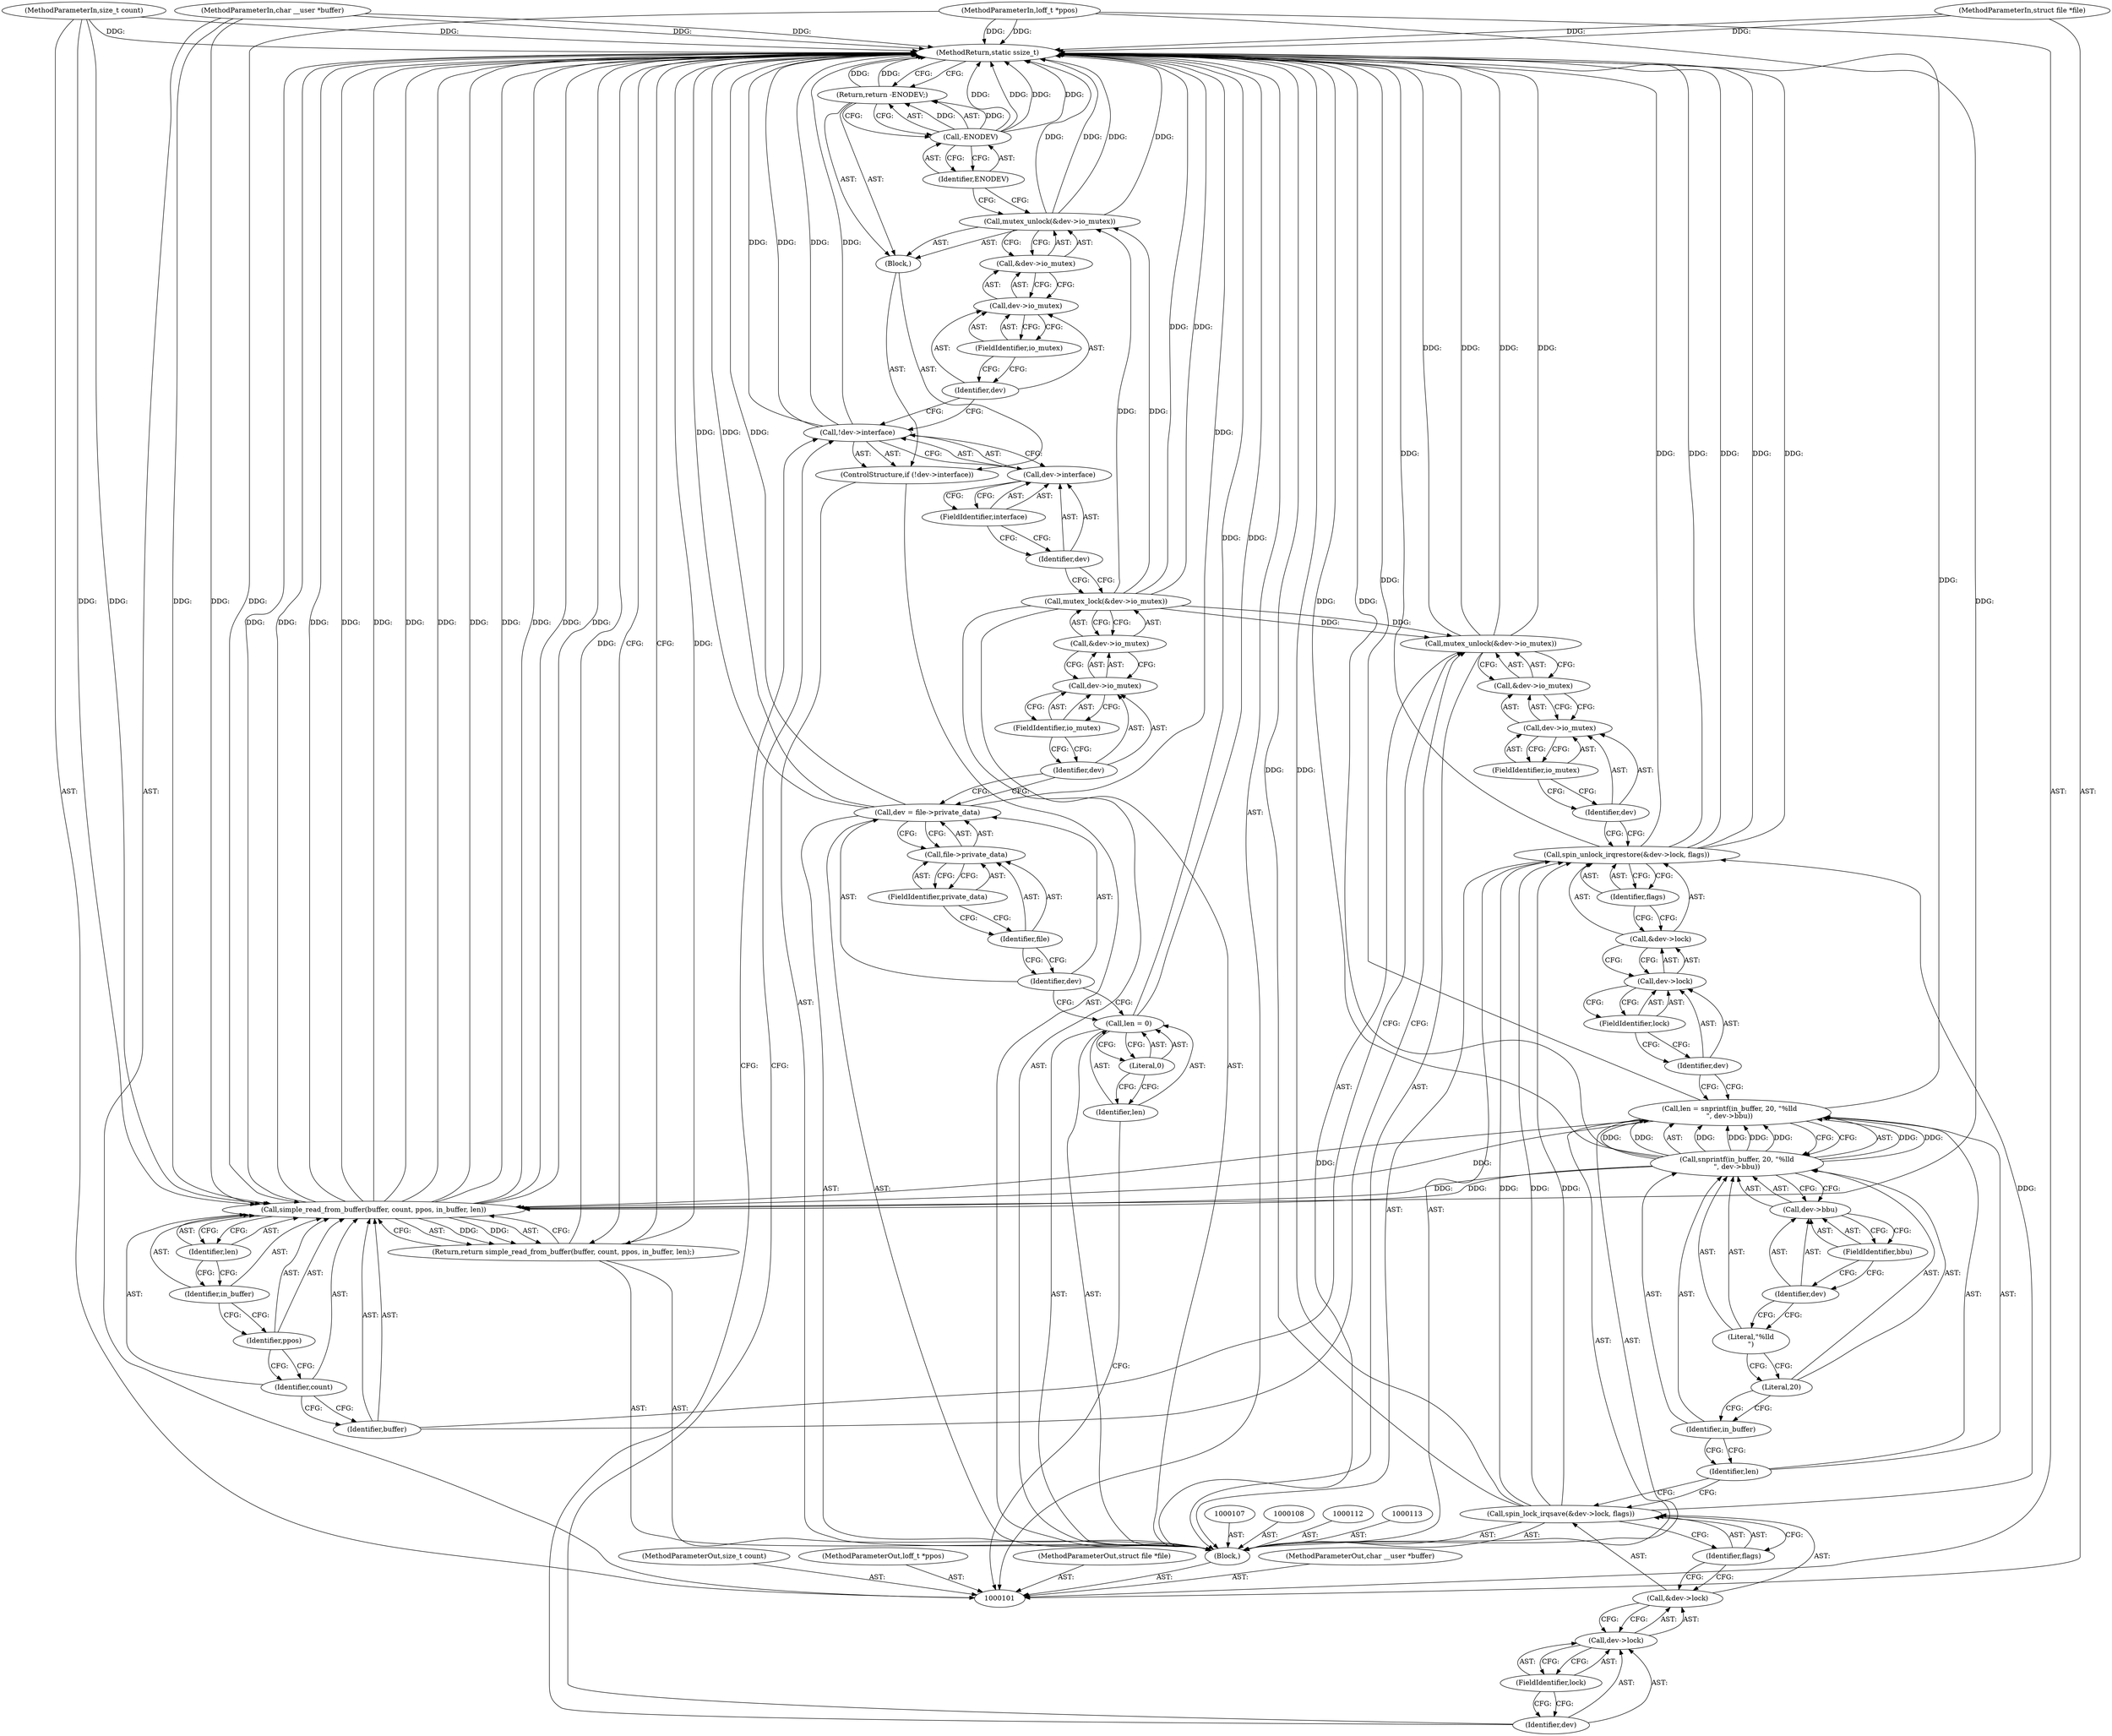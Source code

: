 digraph "0_linux_f1e255d60ae66a9f672ff9a207ee6cd8e33d2679" {
"1000171" [label="(MethodReturn,static ssize_t)"];
"1000102" [label="(MethodParameterIn,struct file *file)"];
"1000240" [label="(MethodParameterOut,struct file *file)"];
"1000103" [label="(MethodParameterIn,char __user *buffer)"];
"1000241" [label="(MethodParameterOut,char __user *buffer)"];
"1000104" [label="(MethodParameterIn,size_t count)"];
"1000242" [label="(MethodParameterOut,size_t count)"];
"1000120" [label="(Call,&dev->io_mutex)"];
"1000121" [label="(Call,dev->io_mutex)"];
"1000122" [label="(Identifier,dev)"];
"1000123" [label="(FieldIdentifier,io_mutex)"];
"1000119" [label="(Call,mutex_lock(&dev->io_mutex))"];
"1000128" [label="(FieldIdentifier,interface)"];
"1000124" [label="(ControlStructure,if (!dev->interface))"];
"1000129" [label="(Block,)"];
"1000125" [label="(Call,!dev->interface)"];
"1000126" [label="(Call,dev->interface)"];
"1000127" [label="(Identifier,dev)"];
"1000131" [label="(Call,&dev->io_mutex)"];
"1000132" [label="(Call,dev->io_mutex)"];
"1000133" [label="(Identifier,dev)"];
"1000130" [label="(Call,mutex_unlock(&dev->io_mutex))"];
"1000134" [label="(FieldIdentifier,io_mutex)"];
"1000137" [label="(Identifier,ENODEV)"];
"1000135" [label="(Return,return -ENODEV;)"];
"1000136" [label="(Call,-ENODEV)"];
"1000138" [label="(Call,spin_lock_irqsave(&dev->lock, flags))"];
"1000139" [label="(Call,&dev->lock)"];
"1000140" [label="(Call,dev->lock)"];
"1000141" [label="(Identifier,dev)"];
"1000142" [label="(FieldIdentifier,lock)"];
"1000143" [label="(Identifier,flags)"];
"1000144" [label="(Call,len = snprintf(in_buffer, 20, \"%lld\n\", dev->bbu))"];
"1000145" [label="(Identifier,len)"];
"1000147" [label="(Identifier,in_buffer)"];
"1000148" [label="(Literal,20)"];
"1000149" [label="(Literal,\"%lld\n\")"];
"1000150" [label="(Call,dev->bbu)"];
"1000151" [label="(Identifier,dev)"];
"1000152" [label="(FieldIdentifier,bbu)"];
"1000146" [label="(Call,snprintf(in_buffer, 20, \"%lld\n\", dev->bbu))"];
"1000153" [label="(Call,spin_unlock_irqrestore(&dev->lock, flags))"];
"1000154" [label="(Call,&dev->lock)"];
"1000155" [label="(Call,dev->lock)"];
"1000156" [label="(Identifier,dev)"];
"1000157" [label="(FieldIdentifier,lock)"];
"1000158" [label="(Identifier,flags)"];
"1000105" [label="(MethodParameterIn,loff_t *ppos)"];
"1000243" [label="(MethodParameterOut,loff_t *ppos)"];
"1000160" [label="(Call,&dev->io_mutex)"];
"1000161" [label="(Call,dev->io_mutex)"];
"1000162" [label="(Identifier,dev)"];
"1000159" [label="(Call,mutex_unlock(&dev->io_mutex))"];
"1000163" [label="(FieldIdentifier,io_mutex)"];
"1000164" [label="(Return,return simple_read_from_buffer(buffer, count, ppos, in_buffer, len);)"];
"1000166" [label="(Identifier,buffer)"];
"1000167" [label="(Identifier,count)"];
"1000168" [label="(Identifier,ppos)"];
"1000169" [label="(Identifier,in_buffer)"];
"1000170" [label="(Identifier,len)"];
"1000165" [label="(Call,simple_read_from_buffer(buffer, count, ppos, in_buffer, len))"];
"1000106" [label="(Block,)"];
"1000111" [label="(Literal,0)"];
"1000109" [label="(Call,len = 0)"];
"1000110" [label="(Identifier,len)"];
"1000118" [label="(FieldIdentifier,private_data)"];
"1000114" [label="(Call,dev = file->private_data)"];
"1000115" [label="(Identifier,dev)"];
"1000116" [label="(Call,file->private_data)"];
"1000117" [label="(Identifier,file)"];
"1000171" -> "1000101"  [label="AST: "];
"1000171" -> "1000135"  [label="CFG: "];
"1000171" -> "1000164"  [label="CFG: "];
"1000164" -> "1000171"  [label="DDG: "];
"1000135" -> "1000171"  [label="DDG: "];
"1000159" -> "1000171"  [label="DDG: "];
"1000159" -> "1000171"  [label="DDG: "];
"1000125" -> "1000171"  [label="DDG: "];
"1000125" -> "1000171"  [label="DDG: "];
"1000165" -> "1000171"  [label="DDG: "];
"1000165" -> "1000171"  [label="DDG: "];
"1000165" -> "1000171"  [label="DDG: "];
"1000165" -> "1000171"  [label="DDG: "];
"1000165" -> "1000171"  [label="DDG: "];
"1000165" -> "1000171"  [label="DDG: "];
"1000104" -> "1000171"  [label="DDG: "];
"1000105" -> "1000171"  [label="DDG: "];
"1000114" -> "1000171"  [label="DDG: "];
"1000114" -> "1000171"  [label="DDG: "];
"1000153" -> "1000171"  [label="DDG: "];
"1000153" -> "1000171"  [label="DDG: "];
"1000153" -> "1000171"  [label="DDG: "];
"1000102" -> "1000171"  [label="DDG: "];
"1000109" -> "1000171"  [label="DDG: "];
"1000136" -> "1000171"  [label="DDG: "];
"1000136" -> "1000171"  [label="DDG: "];
"1000138" -> "1000171"  [label="DDG: "];
"1000119" -> "1000171"  [label="DDG: "];
"1000144" -> "1000171"  [label="DDG: "];
"1000130" -> "1000171"  [label="DDG: "];
"1000130" -> "1000171"  [label="DDG: "];
"1000103" -> "1000171"  [label="DDG: "];
"1000146" -> "1000171"  [label="DDG: "];
"1000102" -> "1000101"  [label="AST: "];
"1000102" -> "1000171"  [label="DDG: "];
"1000240" -> "1000101"  [label="AST: "];
"1000103" -> "1000101"  [label="AST: "];
"1000103" -> "1000171"  [label="DDG: "];
"1000103" -> "1000165"  [label="DDG: "];
"1000241" -> "1000101"  [label="AST: "];
"1000104" -> "1000101"  [label="AST: "];
"1000104" -> "1000171"  [label="DDG: "];
"1000104" -> "1000165"  [label="DDG: "];
"1000242" -> "1000101"  [label="AST: "];
"1000120" -> "1000119"  [label="AST: "];
"1000120" -> "1000121"  [label="CFG: "];
"1000121" -> "1000120"  [label="AST: "];
"1000119" -> "1000120"  [label="CFG: "];
"1000121" -> "1000120"  [label="AST: "];
"1000121" -> "1000123"  [label="CFG: "];
"1000122" -> "1000121"  [label="AST: "];
"1000123" -> "1000121"  [label="AST: "];
"1000120" -> "1000121"  [label="CFG: "];
"1000122" -> "1000121"  [label="AST: "];
"1000122" -> "1000114"  [label="CFG: "];
"1000123" -> "1000122"  [label="CFG: "];
"1000123" -> "1000121"  [label="AST: "];
"1000123" -> "1000122"  [label="CFG: "];
"1000121" -> "1000123"  [label="CFG: "];
"1000119" -> "1000106"  [label="AST: "];
"1000119" -> "1000120"  [label="CFG: "];
"1000120" -> "1000119"  [label="AST: "];
"1000127" -> "1000119"  [label="CFG: "];
"1000119" -> "1000171"  [label="DDG: "];
"1000119" -> "1000130"  [label="DDG: "];
"1000119" -> "1000159"  [label="DDG: "];
"1000128" -> "1000126"  [label="AST: "];
"1000128" -> "1000127"  [label="CFG: "];
"1000126" -> "1000128"  [label="CFG: "];
"1000124" -> "1000106"  [label="AST: "];
"1000125" -> "1000124"  [label="AST: "];
"1000129" -> "1000124"  [label="AST: "];
"1000129" -> "1000124"  [label="AST: "];
"1000130" -> "1000129"  [label="AST: "];
"1000135" -> "1000129"  [label="AST: "];
"1000125" -> "1000124"  [label="AST: "];
"1000125" -> "1000126"  [label="CFG: "];
"1000126" -> "1000125"  [label="AST: "];
"1000133" -> "1000125"  [label="CFG: "];
"1000141" -> "1000125"  [label="CFG: "];
"1000125" -> "1000171"  [label="DDG: "];
"1000125" -> "1000171"  [label="DDG: "];
"1000126" -> "1000125"  [label="AST: "];
"1000126" -> "1000128"  [label="CFG: "];
"1000127" -> "1000126"  [label="AST: "];
"1000128" -> "1000126"  [label="AST: "];
"1000125" -> "1000126"  [label="CFG: "];
"1000127" -> "1000126"  [label="AST: "];
"1000127" -> "1000119"  [label="CFG: "];
"1000128" -> "1000127"  [label="CFG: "];
"1000131" -> "1000130"  [label="AST: "];
"1000131" -> "1000132"  [label="CFG: "];
"1000132" -> "1000131"  [label="AST: "];
"1000130" -> "1000131"  [label="CFG: "];
"1000132" -> "1000131"  [label="AST: "];
"1000132" -> "1000134"  [label="CFG: "];
"1000133" -> "1000132"  [label="AST: "];
"1000134" -> "1000132"  [label="AST: "];
"1000131" -> "1000132"  [label="CFG: "];
"1000133" -> "1000132"  [label="AST: "];
"1000133" -> "1000125"  [label="CFG: "];
"1000134" -> "1000133"  [label="CFG: "];
"1000130" -> "1000129"  [label="AST: "];
"1000130" -> "1000131"  [label="CFG: "];
"1000131" -> "1000130"  [label="AST: "];
"1000137" -> "1000130"  [label="CFG: "];
"1000130" -> "1000171"  [label="DDG: "];
"1000130" -> "1000171"  [label="DDG: "];
"1000119" -> "1000130"  [label="DDG: "];
"1000134" -> "1000132"  [label="AST: "];
"1000134" -> "1000133"  [label="CFG: "];
"1000132" -> "1000134"  [label="CFG: "];
"1000137" -> "1000136"  [label="AST: "];
"1000137" -> "1000130"  [label="CFG: "];
"1000136" -> "1000137"  [label="CFG: "];
"1000135" -> "1000129"  [label="AST: "];
"1000135" -> "1000136"  [label="CFG: "];
"1000136" -> "1000135"  [label="AST: "];
"1000171" -> "1000135"  [label="CFG: "];
"1000135" -> "1000171"  [label="DDG: "];
"1000136" -> "1000135"  [label="DDG: "];
"1000136" -> "1000135"  [label="AST: "];
"1000136" -> "1000137"  [label="CFG: "];
"1000137" -> "1000136"  [label="AST: "];
"1000135" -> "1000136"  [label="CFG: "];
"1000136" -> "1000171"  [label="DDG: "];
"1000136" -> "1000171"  [label="DDG: "];
"1000136" -> "1000135"  [label="DDG: "];
"1000138" -> "1000106"  [label="AST: "];
"1000138" -> "1000143"  [label="CFG: "];
"1000139" -> "1000138"  [label="AST: "];
"1000143" -> "1000138"  [label="AST: "];
"1000145" -> "1000138"  [label="CFG: "];
"1000138" -> "1000171"  [label="DDG: "];
"1000138" -> "1000153"  [label="DDG: "];
"1000138" -> "1000153"  [label="DDG: "];
"1000139" -> "1000138"  [label="AST: "];
"1000139" -> "1000140"  [label="CFG: "];
"1000140" -> "1000139"  [label="AST: "];
"1000143" -> "1000139"  [label="CFG: "];
"1000140" -> "1000139"  [label="AST: "];
"1000140" -> "1000142"  [label="CFG: "];
"1000141" -> "1000140"  [label="AST: "];
"1000142" -> "1000140"  [label="AST: "];
"1000139" -> "1000140"  [label="CFG: "];
"1000141" -> "1000140"  [label="AST: "];
"1000141" -> "1000125"  [label="CFG: "];
"1000142" -> "1000141"  [label="CFG: "];
"1000142" -> "1000140"  [label="AST: "];
"1000142" -> "1000141"  [label="CFG: "];
"1000140" -> "1000142"  [label="CFG: "];
"1000143" -> "1000138"  [label="AST: "];
"1000143" -> "1000139"  [label="CFG: "];
"1000138" -> "1000143"  [label="CFG: "];
"1000144" -> "1000106"  [label="AST: "];
"1000144" -> "1000146"  [label="CFG: "];
"1000145" -> "1000144"  [label="AST: "];
"1000146" -> "1000144"  [label="AST: "];
"1000156" -> "1000144"  [label="CFG: "];
"1000144" -> "1000171"  [label="DDG: "];
"1000146" -> "1000144"  [label="DDG: "];
"1000146" -> "1000144"  [label="DDG: "];
"1000146" -> "1000144"  [label="DDG: "];
"1000146" -> "1000144"  [label="DDG: "];
"1000144" -> "1000165"  [label="DDG: "];
"1000145" -> "1000144"  [label="AST: "];
"1000145" -> "1000138"  [label="CFG: "];
"1000147" -> "1000145"  [label="CFG: "];
"1000147" -> "1000146"  [label="AST: "];
"1000147" -> "1000145"  [label="CFG: "];
"1000148" -> "1000147"  [label="CFG: "];
"1000148" -> "1000146"  [label="AST: "];
"1000148" -> "1000147"  [label="CFG: "];
"1000149" -> "1000148"  [label="CFG: "];
"1000149" -> "1000146"  [label="AST: "];
"1000149" -> "1000148"  [label="CFG: "];
"1000151" -> "1000149"  [label="CFG: "];
"1000150" -> "1000146"  [label="AST: "];
"1000150" -> "1000152"  [label="CFG: "];
"1000151" -> "1000150"  [label="AST: "];
"1000152" -> "1000150"  [label="AST: "];
"1000146" -> "1000150"  [label="CFG: "];
"1000151" -> "1000150"  [label="AST: "];
"1000151" -> "1000149"  [label="CFG: "];
"1000152" -> "1000151"  [label="CFG: "];
"1000152" -> "1000150"  [label="AST: "];
"1000152" -> "1000151"  [label="CFG: "];
"1000150" -> "1000152"  [label="CFG: "];
"1000146" -> "1000144"  [label="AST: "];
"1000146" -> "1000150"  [label="CFG: "];
"1000147" -> "1000146"  [label="AST: "];
"1000148" -> "1000146"  [label="AST: "];
"1000149" -> "1000146"  [label="AST: "];
"1000150" -> "1000146"  [label="AST: "];
"1000144" -> "1000146"  [label="CFG: "];
"1000146" -> "1000171"  [label="DDG: "];
"1000146" -> "1000144"  [label="DDG: "];
"1000146" -> "1000144"  [label="DDG: "];
"1000146" -> "1000144"  [label="DDG: "];
"1000146" -> "1000144"  [label="DDG: "];
"1000146" -> "1000165"  [label="DDG: "];
"1000153" -> "1000106"  [label="AST: "];
"1000153" -> "1000158"  [label="CFG: "];
"1000154" -> "1000153"  [label="AST: "];
"1000158" -> "1000153"  [label="AST: "];
"1000162" -> "1000153"  [label="CFG: "];
"1000153" -> "1000171"  [label="DDG: "];
"1000153" -> "1000171"  [label="DDG: "];
"1000153" -> "1000171"  [label="DDG: "];
"1000138" -> "1000153"  [label="DDG: "];
"1000138" -> "1000153"  [label="DDG: "];
"1000154" -> "1000153"  [label="AST: "];
"1000154" -> "1000155"  [label="CFG: "];
"1000155" -> "1000154"  [label="AST: "];
"1000158" -> "1000154"  [label="CFG: "];
"1000155" -> "1000154"  [label="AST: "];
"1000155" -> "1000157"  [label="CFG: "];
"1000156" -> "1000155"  [label="AST: "];
"1000157" -> "1000155"  [label="AST: "];
"1000154" -> "1000155"  [label="CFG: "];
"1000156" -> "1000155"  [label="AST: "];
"1000156" -> "1000144"  [label="CFG: "];
"1000157" -> "1000156"  [label="CFG: "];
"1000157" -> "1000155"  [label="AST: "];
"1000157" -> "1000156"  [label="CFG: "];
"1000155" -> "1000157"  [label="CFG: "];
"1000158" -> "1000153"  [label="AST: "];
"1000158" -> "1000154"  [label="CFG: "];
"1000153" -> "1000158"  [label="CFG: "];
"1000105" -> "1000101"  [label="AST: "];
"1000105" -> "1000171"  [label="DDG: "];
"1000105" -> "1000165"  [label="DDG: "];
"1000243" -> "1000101"  [label="AST: "];
"1000160" -> "1000159"  [label="AST: "];
"1000160" -> "1000161"  [label="CFG: "];
"1000161" -> "1000160"  [label="AST: "];
"1000159" -> "1000160"  [label="CFG: "];
"1000161" -> "1000160"  [label="AST: "];
"1000161" -> "1000163"  [label="CFG: "];
"1000162" -> "1000161"  [label="AST: "];
"1000163" -> "1000161"  [label="AST: "];
"1000160" -> "1000161"  [label="CFG: "];
"1000162" -> "1000161"  [label="AST: "];
"1000162" -> "1000153"  [label="CFG: "];
"1000163" -> "1000162"  [label="CFG: "];
"1000159" -> "1000106"  [label="AST: "];
"1000159" -> "1000160"  [label="CFG: "];
"1000160" -> "1000159"  [label="AST: "];
"1000166" -> "1000159"  [label="CFG: "];
"1000159" -> "1000171"  [label="DDG: "];
"1000159" -> "1000171"  [label="DDG: "];
"1000119" -> "1000159"  [label="DDG: "];
"1000163" -> "1000161"  [label="AST: "];
"1000163" -> "1000162"  [label="CFG: "];
"1000161" -> "1000163"  [label="CFG: "];
"1000164" -> "1000106"  [label="AST: "];
"1000164" -> "1000165"  [label="CFG: "];
"1000165" -> "1000164"  [label="AST: "];
"1000171" -> "1000164"  [label="CFG: "];
"1000164" -> "1000171"  [label="DDG: "];
"1000165" -> "1000164"  [label="DDG: "];
"1000166" -> "1000165"  [label="AST: "];
"1000166" -> "1000159"  [label="CFG: "];
"1000167" -> "1000166"  [label="CFG: "];
"1000167" -> "1000165"  [label="AST: "];
"1000167" -> "1000166"  [label="CFG: "];
"1000168" -> "1000167"  [label="CFG: "];
"1000168" -> "1000165"  [label="AST: "];
"1000168" -> "1000167"  [label="CFG: "];
"1000169" -> "1000168"  [label="CFG: "];
"1000169" -> "1000165"  [label="AST: "];
"1000169" -> "1000168"  [label="CFG: "];
"1000170" -> "1000169"  [label="CFG: "];
"1000170" -> "1000165"  [label="AST: "];
"1000170" -> "1000169"  [label="CFG: "];
"1000165" -> "1000170"  [label="CFG: "];
"1000165" -> "1000164"  [label="AST: "];
"1000165" -> "1000170"  [label="CFG: "];
"1000166" -> "1000165"  [label="AST: "];
"1000167" -> "1000165"  [label="AST: "];
"1000168" -> "1000165"  [label="AST: "];
"1000169" -> "1000165"  [label="AST: "];
"1000170" -> "1000165"  [label="AST: "];
"1000164" -> "1000165"  [label="CFG: "];
"1000165" -> "1000171"  [label="DDG: "];
"1000165" -> "1000171"  [label="DDG: "];
"1000165" -> "1000171"  [label="DDG: "];
"1000165" -> "1000171"  [label="DDG: "];
"1000165" -> "1000171"  [label="DDG: "];
"1000165" -> "1000171"  [label="DDG: "];
"1000165" -> "1000164"  [label="DDG: "];
"1000103" -> "1000165"  [label="DDG: "];
"1000104" -> "1000165"  [label="DDG: "];
"1000105" -> "1000165"  [label="DDG: "];
"1000146" -> "1000165"  [label="DDG: "];
"1000144" -> "1000165"  [label="DDG: "];
"1000106" -> "1000101"  [label="AST: "];
"1000107" -> "1000106"  [label="AST: "];
"1000108" -> "1000106"  [label="AST: "];
"1000109" -> "1000106"  [label="AST: "];
"1000112" -> "1000106"  [label="AST: "];
"1000113" -> "1000106"  [label="AST: "];
"1000114" -> "1000106"  [label="AST: "];
"1000119" -> "1000106"  [label="AST: "];
"1000124" -> "1000106"  [label="AST: "];
"1000138" -> "1000106"  [label="AST: "];
"1000144" -> "1000106"  [label="AST: "];
"1000153" -> "1000106"  [label="AST: "];
"1000159" -> "1000106"  [label="AST: "];
"1000164" -> "1000106"  [label="AST: "];
"1000111" -> "1000109"  [label="AST: "];
"1000111" -> "1000110"  [label="CFG: "];
"1000109" -> "1000111"  [label="CFG: "];
"1000109" -> "1000106"  [label="AST: "];
"1000109" -> "1000111"  [label="CFG: "];
"1000110" -> "1000109"  [label="AST: "];
"1000111" -> "1000109"  [label="AST: "];
"1000115" -> "1000109"  [label="CFG: "];
"1000109" -> "1000171"  [label="DDG: "];
"1000110" -> "1000109"  [label="AST: "];
"1000110" -> "1000101"  [label="CFG: "];
"1000111" -> "1000110"  [label="CFG: "];
"1000118" -> "1000116"  [label="AST: "];
"1000118" -> "1000117"  [label="CFG: "];
"1000116" -> "1000118"  [label="CFG: "];
"1000114" -> "1000106"  [label="AST: "];
"1000114" -> "1000116"  [label="CFG: "];
"1000115" -> "1000114"  [label="AST: "];
"1000116" -> "1000114"  [label="AST: "];
"1000122" -> "1000114"  [label="CFG: "];
"1000114" -> "1000171"  [label="DDG: "];
"1000114" -> "1000171"  [label="DDG: "];
"1000115" -> "1000114"  [label="AST: "];
"1000115" -> "1000109"  [label="CFG: "];
"1000117" -> "1000115"  [label="CFG: "];
"1000116" -> "1000114"  [label="AST: "];
"1000116" -> "1000118"  [label="CFG: "];
"1000117" -> "1000116"  [label="AST: "];
"1000118" -> "1000116"  [label="AST: "];
"1000114" -> "1000116"  [label="CFG: "];
"1000117" -> "1000116"  [label="AST: "];
"1000117" -> "1000115"  [label="CFG: "];
"1000118" -> "1000117"  [label="CFG: "];
}

